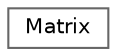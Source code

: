 digraph "Graphical Class Hierarchy"
{
 // INTERACTIVE_SVG=YES
 // LATEX_PDF_SIZE
  bgcolor="transparent";
  edge [fontname=Helvetica,fontsize=10,labelfontname=Helvetica,labelfontsize=10];
  node [fontname=Helvetica,fontsize=10,shape=box,height=0.2,width=0.4];
  rankdir="LR";
  Node0 [id="Node000000",label="Matrix",height=0.2,width=0.4,color="grey40", fillcolor="white", style="filled",URL="$class_matrix.html",tooltip="A 2D matrix of RGB pixels representing image data."];
}
